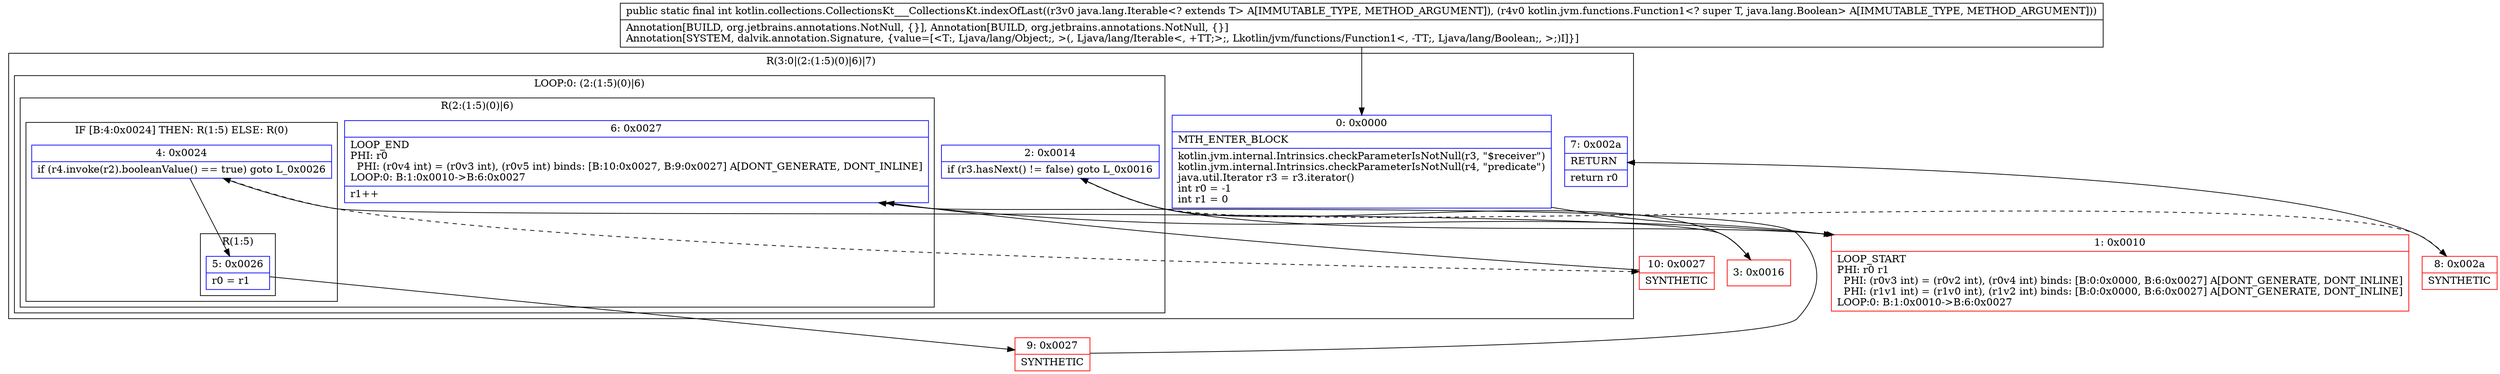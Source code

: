 digraph "CFG forkotlin.collections.CollectionsKt___CollectionsKt.indexOfLast(Ljava\/lang\/Iterable;Lkotlin\/jvm\/functions\/Function1;)I" {
subgraph cluster_Region_1211337589 {
label = "R(3:0|(2:(1:5)(0)|6)|7)";
node [shape=record,color=blue];
Node_0 [shape=record,label="{0\:\ 0x0000|MTH_ENTER_BLOCK\l|kotlin.jvm.internal.Intrinsics.checkParameterIsNotNull(r3, \"$receiver\")\lkotlin.jvm.internal.Intrinsics.checkParameterIsNotNull(r4, \"predicate\")\ljava.util.Iterator r3 = r3.iterator()\lint r0 = \-1\lint r1 = 0\l}"];
subgraph cluster_LoopRegion_988343259 {
label = "LOOP:0: (2:(1:5)(0)|6)";
node [shape=record,color=blue];
Node_2 [shape=record,label="{2\:\ 0x0014|if (r3.hasNext() != false) goto L_0x0016\l}"];
subgraph cluster_Region_1086865596 {
label = "R(2:(1:5)(0)|6)";
node [shape=record,color=blue];
subgraph cluster_IfRegion_1877299169 {
label = "IF [B:4:0x0024] THEN: R(1:5) ELSE: R(0)";
node [shape=record,color=blue];
Node_4 [shape=record,label="{4\:\ 0x0024|if (r4.invoke(r2).booleanValue() == true) goto L_0x0026\l}"];
subgraph cluster_Region_1220742008 {
label = "R(1:5)";
node [shape=record,color=blue];
Node_5 [shape=record,label="{5\:\ 0x0026|r0 = r1\l}"];
}
subgraph cluster_Region_502651595 {
label = "R(0)";
node [shape=record,color=blue];
}
}
Node_6 [shape=record,label="{6\:\ 0x0027|LOOP_END\lPHI: r0 \l  PHI: (r0v4 int) = (r0v3 int), (r0v5 int) binds: [B:10:0x0027, B:9:0x0027] A[DONT_GENERATE, DONT_INLINE]\lLOOP:0: B:1:0x0010\-\>B:6:0x0027\l|r1++\l}"];
}
}
Node_7 [shape=record,label="{7\:\ 0x002a|RETURN\l|return r0\l}"];
}
Node_1 [shape=record,color=red,label="{1\:\ 0x0010|LOOP_START\lPHI: r0 r1 \l  PHI: (r0v3 int) = (r0v2 int), (r0v4 int) binds: [B:0:0x0000, B:6:0x0027] A[DONT_GENERATE, DONT_INLINE]\l  PHI: (r1v1 int) = (r1v0 int), (r1v2 int) binds: [B:0:0x0000, B:6:0x0027] A[DONT_GENERATE, DONT_INLINE]\lLOOP:0: B:1:0x0010\-\>B:6:0x0027\l}"];
Node_3 [shape=record,color=red,label="{3\:\ 0x0016}"];
Node_8 [shape=record,color=red,label="{8\:\ 0x002a|SYNTHETIC\l}"];
Node_9 [shape=record,color=red,label="{9\:\ 0x0027|SYNTHETIC\l}"];
Node_10 [shape=record,color=red,label="{10\:\ 0x0027|SYNTHETIC\l}"];
MethodNode[shape=record,label="{public static final int kotlin.collections.CollectionsKt___CollectionsKt.indexOfLast((r3v0 java.lang.Iterable\<? extends T\> A[IMMUTABLE_TYPE, METHOD_ARGUMENT]), (r4v0 kotlin.jvm.functions.Function1\<? super T, java.lang.Boolean\> A[IMMUTABLE_TYPE, METHOD_ARGUMENT]))  | Annotation[BUILD, org.jetbrains.annotations.NotNull, \{\}], Annotation[BUILD, org.jetbrains.annotations.NotNull, \{\}]\lAnnotation[SYSTEM, dalvik.annotation.Signature, \{value=[\<T:, Ljava\/lang\/Object;, \>(, Ljava\/lang\/Iterable\<, +TT;\>;, Lkotlin\/jvm\/functions\/Function1\<, \-TT;, Ljava\/lang\/Boolean;, \>;)I]\}]\l}"];
MethodNode -> Node_0;
Node_0 -> Node_1;
Node_2 -> Node_3;
Node_2 -> Node_8[style=dashed];
Node_4 -> Node_5;
Node_4 -> Node_10[style=dashed];
Node_5 -> Node_9;
Node_6 -> Node_1;
Node_1 -> Node_2;
Node_3 -> Node_4;
Node_8 -> Node_7;
Node_9 -> Node_6;
Node_10 -> Node_6;
}

